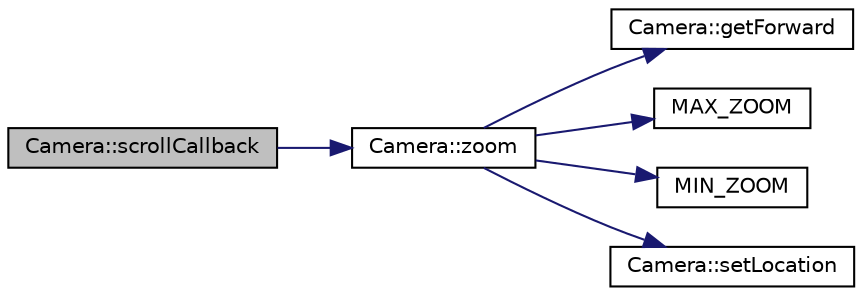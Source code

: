 digraph "Camera::scrollCallback"
{
 // LATEX_PDF_SIZE
  edge [fontname="Helvetica",fontsize="10",labelfontname="Helvetica",labelfontsize="10"];
  node [fontname="Helvetica",fontsize="10",shape=record];
  rankdir="LR";
  Node1 [label="Camera::scrollCallback",height=0.2,width=0.4,color="black", fillcolor="grey75", style="filled", fontcolor="black",tooltip="callback for registering mouse scroll"];
  Node1 -> Node2 [color="midnightblue",fontsize="10",style="solid",fontname="Helvetica"];
  Node2 [label="Camera::zoom",height=0.2,width=0.4,color="black", fillcolor="white", style="filled",URL="$classCamera.html#af6dc1153bcd85dcb5f4c2c551e3a09b0",tooltip="Zooms the camera by the given amount."];
  Node2 -> Node3 [color="midnightblue",fontsize="10",style="solid",fontname="Helvetica"];
  Node3 [label="Camera::getForward",height=0.2,width=0.4,color="black", fillcolor="white", style="filled",URL="$classCamera.html#ae44d552243a7b430e94ed9e70adcf07b",tooltip="Returns the forward direction of the camera."];
  Node2 -> Node4 [color="midnightblue",fontsize="10",style="solid",fontname="Helvetica"];
  Node4 [label="MAX_ZOOM",height=0.2,width=0.4,color="black", fillcolor="white", style="filled",URL="$Camera_8hpp.html#a9aa49a596ee3c1727433dbdb9e88ee11",tooltip=" "];
  Node2 -> Node5 [color="midnightblue",fontsize="10",style="solid",fontname="Helvetica"];
  Node5 [label="MIN_ZOOM",height=0.2,width=0.4,color="black", fillcolor="white", style="filled",URL="$Camera_8hpp.html#a36e54119227d0fd2ae43b7b7c8e04e53",tooltip=" "];
  Node2 -> Node6 [color="midnightblue",fontsize="10",style="solid",fontname="Helvetica"];
  Node6 [label="Camera::setLocation",height=0.2,width=0.4,color="black", fillcolor="white", style="filled",URL="$classCamera.html#a4e5c1cba3172130eaff779eca5ff5af9",tooltip="Sets the camera location to the given location."];
}

